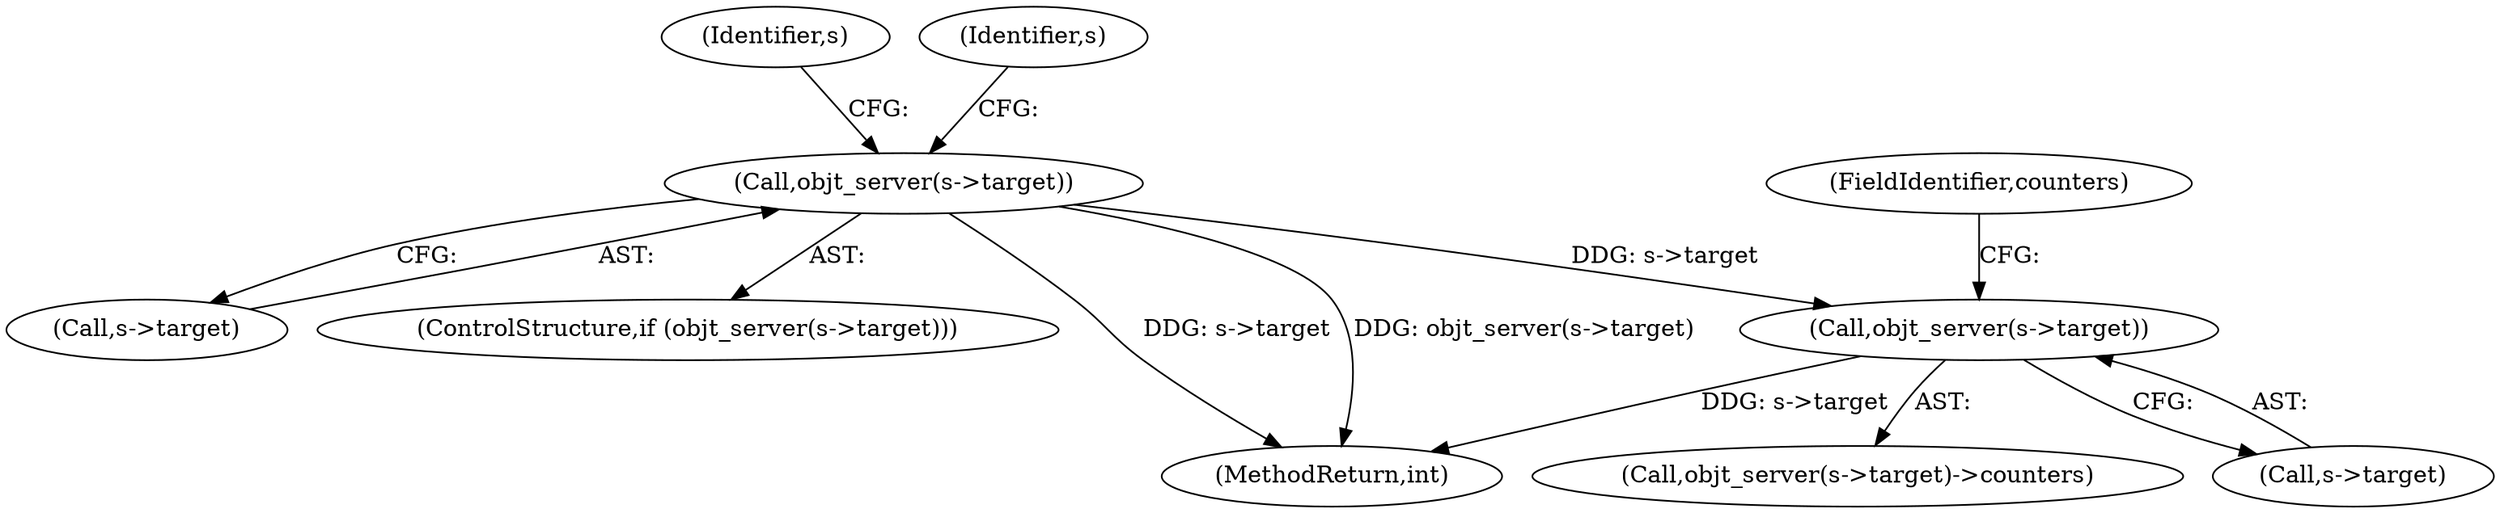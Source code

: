 digraph "0_haproxy_b4d05093bc89f71377230228007e69a1434c1a0c_0@pointer" {
"1000959" [label="(Call,objt_server(s->target))"];
"1000952" [label="(Call,objt_server(s->target))"];
"1000960" [label="(Call,s->target)"];
"1000958" [label="(Call,objt_server(s->target)->counters)"];
"1000952" [label="(Call,objt_server(s->target))"];
"1000953" [label="(Call,s->target)"];
"1000961" [label="(Identifier,s)"];
"1000969" [label="(Identifier,s)"];
"1000963" [label="(FieldIdentifier,counters)"];
"1000951" [label="(ControlStructure,if (objt_server(s->target)))"];
"1001006" [label="(MethodReturn,int)"];
"1000959" [label="(Call,objt_server(s->target))"];
"1000959" -> "1000958"  [label="AST: "];
"1000959" -> "1000960"  [label="CFG: "];
"1000960" -> "1000959"  [label="AST: "];
"1000963" -> "1000959"  [label="CFG: "];
"1000959" -> "1001006"  [label="DDG: s->target"];
"1000952" -> "1000959"  [label="DDG: s->target"];
"1000952" -> "1000951"  [label="AST: "];
"1000952" -> "1000953"  [label="CFG: "];
"1000953" -> "1000952"  [label="AST: "];
"1000961" -> "1000952"  [label="CFG: "];
"1000969" -> "1000952"  [label="CFG: "];
"1000952" -> "1001006"  [label="DDG: s->target"];
"1000952" -> "1001006"  [label="DDG: objt_server(s->target)"];
}
